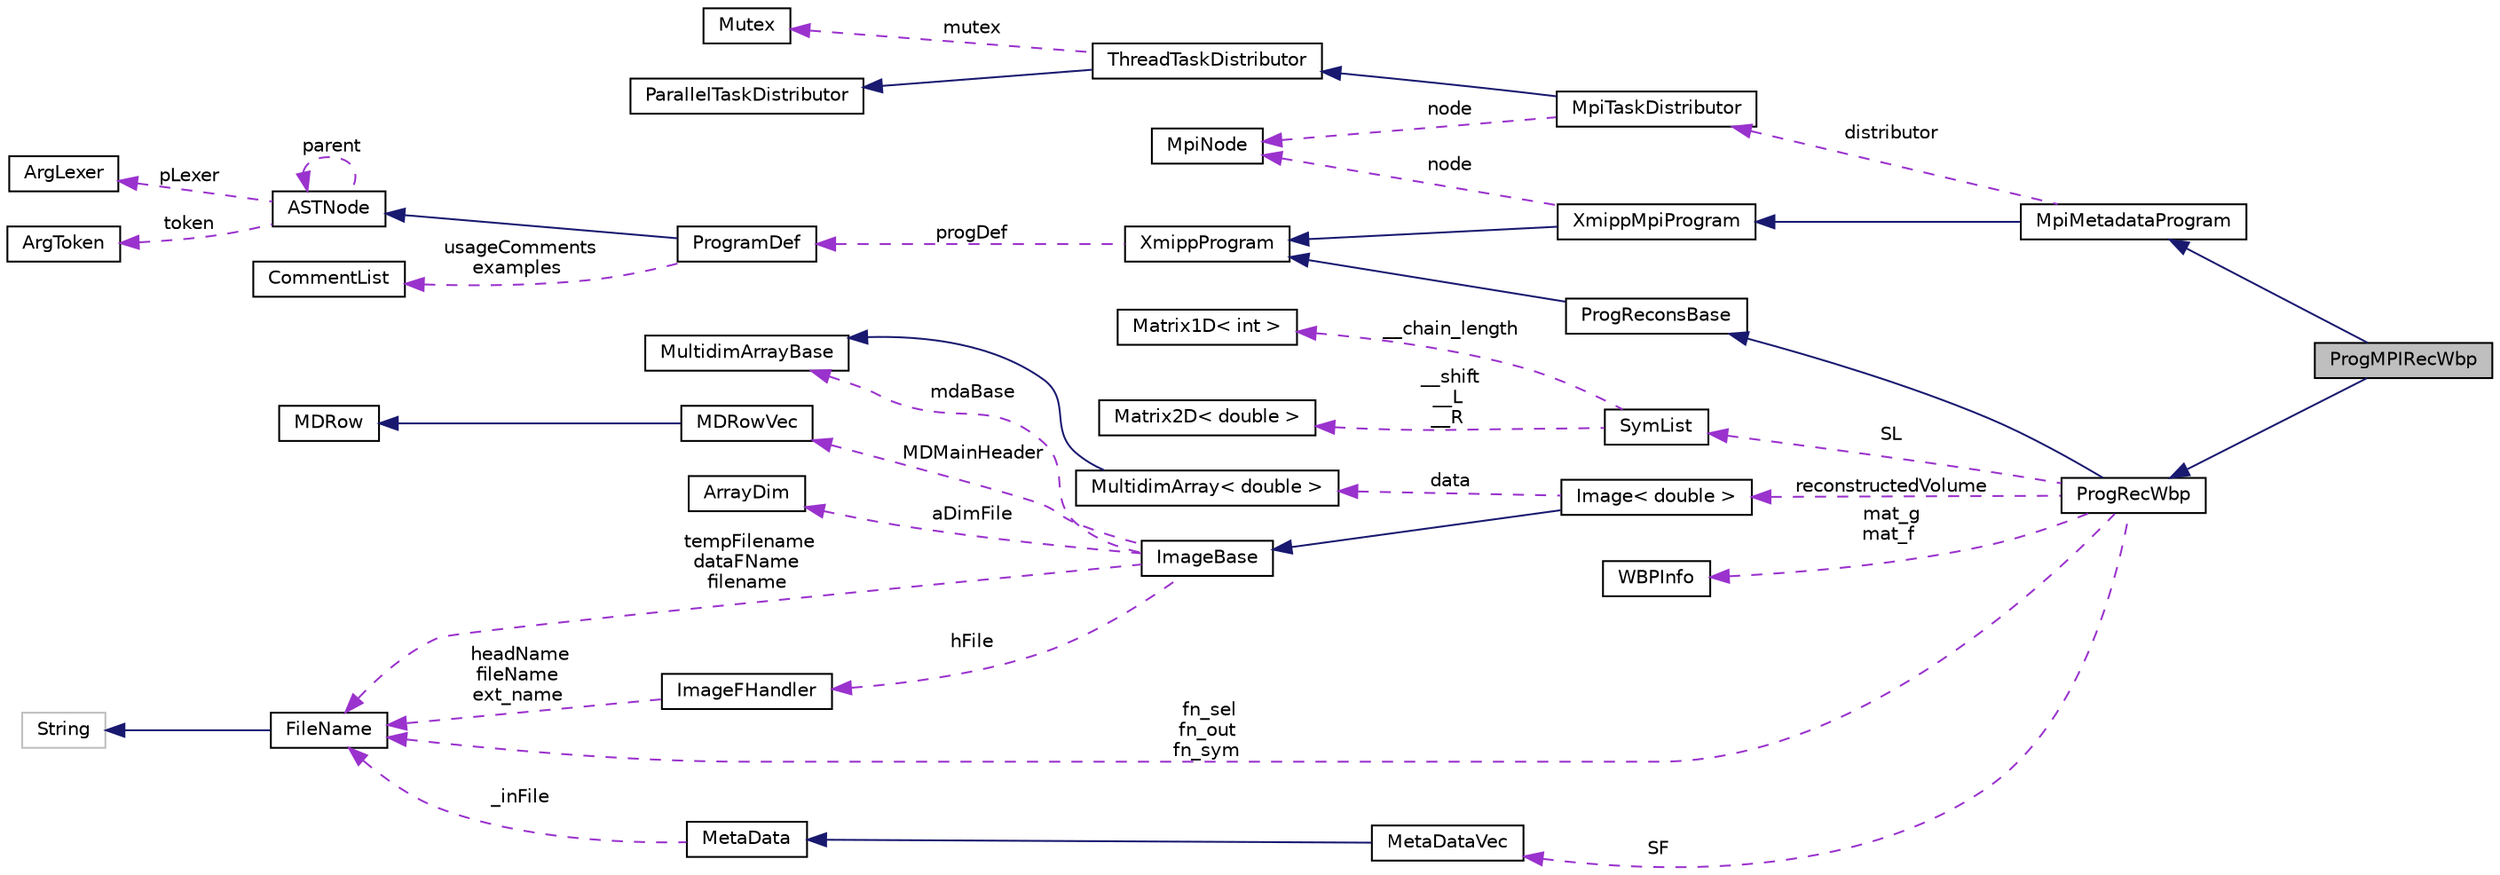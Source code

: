 digraph "ProgMPIRecWbp"
{
  edge [fontname="Helvetica",fontsize="10",labelfontname="Helvetica",labelfontsize="10"];
  node [fontname="Helvetica",fontsize="10",shape=record];
  rankdir="LR";
  Node6 [label="ProgMPIRecWbp",height=0.2,width=0.4,color="black", fillcolor="grey75", style="filled", fontcolor="black"];
  Node7 -> Node6 [dir="back",color="midnightblue",fontsize="10",style="solid",fontname="Helvetica"];
  Node7 [label="ProgRecWbp",height=0.2,width=0.4,color="black", fillcolor="white", style="filled",URL="$classProgRecWbp.html"];
  Node8 -> Node7 [dir="back",color="midnightblue",fontsize="10",style="solid",fontname="Helvetica"];
  Node8 [label="ProgReconsBase",height=0.2,width=0.4,color="black", fillcolor="white", style="filled",URL="$classProgReconsBase.html"];
  Node9 -> Node8 [dir="back",color="midnightblue",fontsize="10",style="solid",fontname="Helvetica"];
  Node9 [label="XmippProgram",height=0.2,width=0.4,color="black", fillcolor="white", style="filled",URL="$classXmippProgram.html"];
  Node10 -> Node9 [dir="back",color="darkorchid3",fontsize="10",style="dashed",label=" progDef" ,fontname="Helvetica"];
  Node10 [label="ProgramDef",height=0.2,width=0.4,color="black", fillcolor="white", style="filled",URL="$classProgramDef.html"];
  Node11 -> Node10 [dir="back",color="midnightblue",fontsize="10",style="solid",fontname="Helvetica"];
  Node11 [label="ASTNode",height=0.2,width=0.4,color="black", fillcolor="white", style="filled",URL="$classASTNode.html"];
  Node12 -> Node11 [dir="back",color="darkorchid3",fontsize="10",style="dashed",label=" token" ,fontname="Helvetica"];
  Node12 [label="ArgToken",height=0.2,width=0.4,color="black", fillcolor="white", style="filled",URL="$classArgToken.html"];
  Node13 -> Node11 [dir="back",color="darkorchid3",fontsize="10",style="dashed",label=" pLexer" ,fontname="Helvetica"];
  Node13 [label="ArgLexer",height=0.2,width=0.4,color="black", fillcolor="white", style="filled",URL="$classArgLexer.html"];
  Node11 -> Node11 [dir="back",color="darkorchid3",fontsize="10",style="dashed",label=" parent" ,fontname="Helvetica"];
  Node14 -> Node10 [dir="back",color="darkorchid3",fontsize="10",style="dashed",label=" usageComments\nexamples" ,fontname="Helvetica"];
  Node14 [label="CommentList",height=0.2,width=0.4,color="black", fillcolor="white", style="filled",URL="$classCommentList.html"];
  Node15 -> Node7 [dir="back",color="darkorchid3",fontsize="10",style="dashed",label=" mat_g\nmat_f" ,fontname="Helvetica"];
  Node15 [label="WBPInfo",height=0.2,width=0.4,color="black", fillcolor="white", style="filled",URL="$structWBPInfo.html"];
  Node16 -> Node7 [dir="back",color="darkorchid3",fontsize="10",style="dashed",label=" SF" ,fontname="Helvetica"];
  Node16 [label="MetaDataVec",height=0.2,width=0.4,color="black", fillcolor="white", style="filled",URL="$classMetaDataVec.html"];
  Node17 -> Node16 [dir="back",color="midnightblue",fontsize="10",style="solid",fontname="Helvetica"];
  Node17 [label="MetaData",height=0.2,width=0.4,color="black", fillcolor="white", style="filled",URL="$classMetaData.html"];
  Node18 -> Node17 [dir="back",color="darkorchid3",fontsize="10",style="dashed",label=" _inFile" ,fontname="Helvetica"];
  Node18 [label="FileName",height=0.2,width=0.4,color="black", fillcolor="white", style="filled",URL="$classFileName.html"];
  Node19 -> Node18 [dir="back",color="midnightblue",fontsize="10",style="solid",fontname="Helvetica"];
  Node19 [label="String",height=0.2,width=0.4,color="grey75", fillcolor="white", style="filled"];
  Node20 -> Node7 [dir="back",color="darkorchid3",fontsize="10",style="dashed",label=" reconstructedVolume" ,fontname="Helvetica"];
  Node20 [label="Image\< double \>",height=0.2,width=0.4,color="black", fillcolor="white", style="filled",URL="$classImage.html"];
  Node21 -> Node20 [dir="back",color="midnightblue",fontsize="10",style="solid",fontname="Helvetica"];
  Node21 [label="ImageBase",height=0.2,width=0.4,color="black", fillcolor="white", style="filled",URL="$classImageBase.html",tooltip="Image base class. "];
  Node22 -> Node21 [dir="back",color="darkorchid3",fontsize="10",style="dashed",label=" mdaBase" ,fontname="Helvetica"];
  Node22 [label="MultidimArrayBase",height=0.2,width=0.4,color="black", fillcolor="white", style="filled",URL="$classMultidimArrayBase.html"];
  Node23 -> Node21 [dir="back",color="darkorchid3",fontsize="10",style="dashed",label=" MDMainHeader" ,fontname="Helvetica"];
  Node23 [label="MDRowVec",height=0.2,width=0.4,color="black", fillcolor="white", style="filled",URL="$classMDRowVec.html"];
  Node24 -> Node23 [dir="back",color="midnightblue",fontsize="10",style="solid",fontname="Helvetica"];
  Node24 [label="MDRow",height=0.2,width=0.4,color="black", fillcolor="white", style="filled",URL="$classMDRow.html"];
  Node25 -> Node21 [dir="back",color="darkorchid3",fontsize="10",style="dashed",label=" hFile" ,fontname="Helvetica"];
  Node25 [label="ImageFHandler",height=0.2,width=0.4,color="black", fillcolor="white", style="filled",URL="$structImageFHandler.html"];
  Node18 -> Node25 [dir="back",color="darkorchid3",fontsize="10",style="dashed",label=" headName\nfileName\next_name" ,fontname="Helvetica"];
  Node26 -> Node21 [dir="back",color="darkorchid3",fontsize="10",style="dashed",label=" aDimFile" ,fontname="Helvetica"];
  Node26 [label="ArrayDim",height=0.2,width=0.4,color="black", fillcolor="white", style="filled",URL="$structArrayDim.html"];
  Node18 -> Node21 [dir="back",color="darkorchid3",fontsize="10",style="dashed",label=" tempFilename\ndataFName\nfilename" ,fontname="Helvetica"];
  Node27 -> Node20 [dir="back",color="darkorchid3",fontsize="10",style="dashed",label=" data" ,fontname="Helvetica"];
  Node27 [label="MultidimArray\< double \>",height=0.2,width=0.4,color="black", fillcolor="white", style="filled",URL="$classMultidimArray.html"];
  Node22 -> Node27 [dir="back",color="midnightblue",fontsize="10",style="solid",fontname="Helvetica"];
  Node28 -> Node7 [dir="back",color="darkorchid3",fontsize="10",style="dashed",label=" SL" ,fontname="Helvetica"];
  Node28 [label="SymList",height=0.2,width=0.4,color="black", fillcolor="white", style="filled",URL="$classSymList.html"];
  Node29 -> Node28 [dir="back",color="darkorchid3",fontsize="10",style="dashed",label=" __shift\n__L\n__R" ,fontname="Helvetica"];
  Node29 [label="Matrix2D\< double \>",height=0.2,width=0.4,color="black", fillcolor="white", style="filled",URL="$classMatrix2D.html"];
  Node30 -> Node28 [dir="back",color="darkorchid3",fontsize="10",style="dashed",label=" __chain_length" ,fontname="Helvetica"];
  Node30 [label="Matrix1D\< int \>",height=0.2,width=0.4,color="black", fillcolor="white", style="filled",URL="$classMatrix1D.html"];
  Node18 -> Node7 [dir="back",color="darkorchid3",fontsize="10",style="dashed",label=" fn_sel\nfn_out\nfn_sym" ,fontname="Helvetica"];
  Node31 -> Node6 [dir="back",color="midnightblue",fontsize="10",style="solid",fontname="Helvetica"];
  Node31 [label="MpiMetadataProgram",height=0.2,width=0.4,color="black", fillcolor="white", style="filled",URL="$classMpiMetadataProgram.html"];
  Node32 -> Node31 [dir="back",color="midnightblue",fontsize="10",style="solid",fontname="Helvetica"];
  Node32 [label="XmippMpiProgram",height=0.2,width=0.4,color="black", fillcolor="white", style="filled",URL="$classXmippMpiProgram.html"];
  Node9 -> Node32 [dir="back",color="midnightblue",fontsize="10",style="solid",fontname="Helvetica"];
  Node33 -> Node32 [dir="back",color="darkorchid3",fontsize="10",style="dashed",label=" node" ,fontname="Helvetica"];
  Node33 [label="MpiNode",height=0.2,width=0.4,color="black", fillcolor="white", style="filled",URL="$classMpiNode.html"];
  Node34 -> Node31 [dir="back",color="darkorchid3",fontsize="10",style="dashed",label=" distributor" ,fontname="Helvetica"];
  Node34 [label="MpiTaskDistributor",height=0.2,width=0.4,color="black", fillcolor="white", style="filled",URL="$classMpiTaskDistributor.html"];
  Node35 -> Node34 [dir="back",color="midnightblue",fontsize="10",style="solid",fontname="Helvetica"];
  Node35 [label="ThreadTaskDistributor",height=0.2,width=0.4,color="black", fillcolor="white", style="filled",URL="$classThreadTaskDistributor.html"];
  Node36 -> Node35 [dir="back",color="midnightblue",fontsize="10",style="solid",fontname="Helvetica"];
  Node36 [label="ParallelTaskDistributor",height=0.2,width=0.4,color="black", fillcolor="white", style="filled",URL="$classParallelTaskDistributor.html"];
  Node37 -> Node35 [dir="back",color="darkorchid3",fontsize="10",style="dashed",label=" mutex" ,fontname="Helvetica"];
  Node37 [label="Mutex",height=0.2,width=0.4,color="black", fillcolor="white", style="filled",URL="$classMutex.html"];
  Node33 -> Node34 [dir="back",color="darkorchid3",fontsize="10",style="dashed",label=" node" ,fontname="Helvetica"];
}
